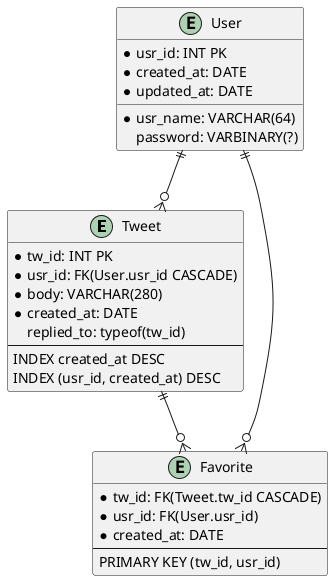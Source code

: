 
@startuml
entity Tweet {
    * tw_id: INT PK
    * usr_id: FK(User.usr_id CASCADE)
    * body: VARCHAR(280)
    * created_at: DATE
    replied_to: typeof(tw_id)
    --
    INDEX created_at DESC
    INDEX (usr_id, created_at) DESC
}
entity User {
    * usr_id: INT PK
    * usr_name: VARCHAR(64)
    * created_at: DATE
    * updated_at: DATE
    password: VARBINARY(?)
}
entity Favorite {
    * tw_id: FK(Tweet.tw_id CASCADE)
    * usr_id: FK(User.usr_id)
    * created_at: DATE
    --
    PRIMARY KEY (tw_id, usr_id)
}
User ||--o{ Tweet
User ||--o{ Favorite
Tweet ||--o{ Favorite
@enduml